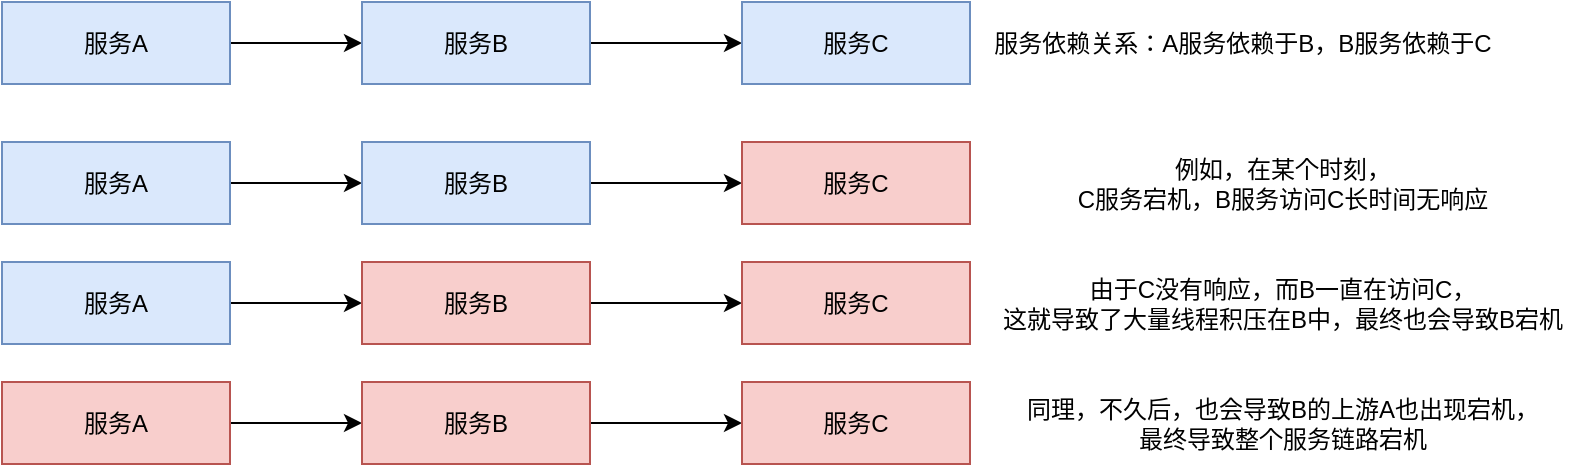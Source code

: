 <mxfile version="13.3.9" type="device"><diagram id="mHcFW2CaEvG3ictgRzjL" name="Page-1"><mxGraphModel dx="1106" dy="1003" grid="1" gridSize="10" guides="1" tooltips="1" connect="1" arrows="1" fold="1" page="1" pageScale="1" pageWidth="1169" pageHeight="1654" math="0" shadow="0"><root><mxCell id="0"/><mxCell id="1" parent="0"/><mxCell id="BUXPeMITUYs7bWSVcNj8-5" style="edgeStyle=orthogonalEdgeStyle;rounded=0;orthogonalLoop=1;jettySize=auto;html=1;entryX=0;entryY=0.5;entryDx=0;entryDy=0;" edge="1" parent="1" source="BUXPeMITUYs7bWSVcNj8-2" target="BUXPeMITUYs7bWSVcNj8-3"><mxGeometry relative="1" as="geometry"/></mxCell><mxCell id="BUXPeMITUYs7bWSVcNj8-2" value="服务A" style="rounded=0;whiteSpace=wrap;html=1;fillColor=#dae8fc;strokeColor=#6c8ebf;" vertex="1" parent="1"><mxGeometry x="250" y="140" width="114" height="41" as="geometry"/></mxCell><mxCell id="BUXPeMITUYs7bWSVcNj8-6" style="edgeStyle=orthogonalEdgeStyle;rounded=0;orthogonalLoop=1;jettySize=auto;html=1;" edge="1" parent="1" source="BUXPeMITUYs7bWSVcNj8-3" target="BUXPeMITUYs7bWSVcNj8-4"><mxGeometry relative="1" as="geometry"/></mxCell><mxCell id="BUXPeMITUYs7bWSVcNj8-3" value="服务B" style="rounded=0;whiteSpace=wrap;html=1;fillColor=#dae8fc;strokeColor=#6c8ebf;" vertex="1" parent="1"><mxGeometry x="430" y="140" width="114" height="41" as="geometry"/></mxCell><mxCell id="BUXPeMITUYs7bWSVcNj8-4" value="服务C" style="rounded=0;whiteSpace=wrap;html=1;fillColor=#dae8fc;strokeColor=#6c8ebf;" vertex="1" parent="1"><mxGeometry x="620" y="140" width="114" height="41" as="geometry"/></mxCell><mxCell id="BUXPeMITUYs7bWSVcNj8-7" style="edgeStyle=orthogonalEdgeStyle;rounded=0;orthogonalLoop=1;jettySize=auto;html=1;entryX=0;entryY=0.5;entryDx=0;entryDy=0;" edge="1" source="BUXPeMITUYs7bWSVcNj8-8" target="BUXPeMITUYs7bWSVcNj8-10" parent="1"><mxGeometry relative="1" as="geometry"/></mxCell><mxCell id="BUXPeMITUYs7bWSVcNj8-8" value="服务A" style="rounded=0;whiteSpace=wrap;html=1;fillColor=#dae8fc;strokeColor=#6c8ebf;" vertex="1" parent="1"><mxGeometry x="250" y="210" width="114" height="41" as="geometry"/></mxCell><mxCell id="BUXPeMITUYs7bWSVcNj8-9" style="edgeStyle=orthogonalEdgeStyle;rounded=0;orthogonalLoop=1;jettySize=auto;html=1;" edge="1" source="BUXPeMITUYs7bWSVcNj8-10" target="BUXPeMITUYs7bWSVcNj8-11" parent="1"><mxGeometry relative="1" as="geometry"/></mxCell><mxCell id="BUXPeMITUYs7bWSVcNj8-10" value="服务B" style="rounded=0;whiteSpace=wrap;html=1;fillColor=#dae8fc;strokeColor=#6c8ebf;" vertex="1" parent="1"><mxGeometry x="430" y="210" width="114" height="41" as="geometry"/></mxCell><mxCell id="BUXPeMITUYs7bWSVcNj8-11" value="服务C" style="rounded=0;whiteSpace=wrap;html=1;fillColor=#f8cecc;strokeColor=#b85450;" vertex="1" parent="1"><mxGeometry x="620" y="210" width="114" height="41" as="geometry"/></mxCell><mxCell id="BUXPeMITUYs7bWSVcNj8-12" style="edgeStyle=orthogonalEdgeStyle;rounded=0;orthogonalLoop=1;jettySize=auto;html=1;entryX=0;entryY=0.5;entryDx=0;entryDy=0;" edge="1" source="BUXPeMITUYs7bWSVcNj8-13" target="BUXPeMITUYs7bWSVcNj8-15" parent="1"><mxGeometry relative="1" as="geometry"/></mxCell><mxCell id="BUXPeMITUYs7bWSVcNj8-13" value="服务A" style="rounded=0;whiteSpace=wrap;html=1;fillColor=#dae8fc;strokeColor=#6c8ebf;" vertex="1" parent="1"><mxGeometry x="250" y="270" width="114" height="41" as="geometry"/></mxCell><mxCell id="BUXPeMITUYs7bWSVcNj8-14" style="edgeStyle=orthogonalEdgeStyle;rounded=0;orthogonalLoop=1;jettySize=auto;html=1;" edge="1" source="BUXPeMITUYs7bWSVcNj8-15" target="BUXPeMITUYs7bWSVcNj8-16" parent="1"><mxGeometry relative="1" as="geometry"/></mxCell><mxCell id="BUXPeMITUYs7bWSVcNj8-15" value="服务B" style="rounded=0;whiteSpace=wrap;html=1;fillColor=#f8cecc;strokeColor=#b85450;" vertex="1" parent="1"><mxGeometry x="430" y="270" width="114" height="41" as="geometry"/></mxCell><mxCell id="BUXPeMITUYs7bWSVcNj8-16" value="服务C" style="rounded=0;whiteSpace=wrap;html=1;fillColor=#f8cecc;strokeColor=#b85450;" vertex="1" parent="1"><mxGeometry x="620" y="270" width="114" height="41" as="geometry"/></mxCell><mxCell id="BUXPeMITUYs7bWSVcNj8-17" style="edgeStyle=orthogonalEdgeStyle;rounded=0;orthogonalLoop=1;jettySize=auto;html=1;entryX=0;entryY=0.5;entryDx=0;entryDy=0;" edge="1" source="BUXPeMITUYs7bWSVcNj8-18" target="BUXPeMITUYs7bWSVcNj8-20" parent="1"><mxGeometry relative="1" as="geometry"/></mxCell><mxCell id="BUXPeMITUYs7bWSVcNj8-18" value="服务A" style="rounded=0;whiteSpace=wrap;html=1;fillColor=#f8cecc;strokeColor=#b85450;" vertex="1" parent="1"><mxGeometry x="250" y="330" width="114" height="41" as="geometry"/></mxCell><mxCell id="BUXPeMITUYs7bWSVcNj8-19" style="edgeStyle=orthogonalEdgeStyle;rounded=0;orthogonalLoop=1;jettySize=auto;html=1;" edge="1" source="BUXPeMITUYs7bWSVcNj8-20" target="BUXPeMITUYs7bWSVcNj8-21" parent="1"><mxGeometry relative="1" as="geometry"/></mxCell><mxCell id="BUXPeMITUYs7bWSVcNj8-20" value="服务B" style="rounded=0;whiteSpace=wrap;html=1;fillColor=#f8cecc;strokeColor=#b85450;" vertex="1" parent="1"><mxGeometry x="430" y="330" width="114" height="41" as="geometry"/></mxCell><mxCell id="BUXPeMITUYs7bWSVcNj8-21" value="服务C" style="rounded=0;whiteSpace=wrap;html=1;fillColor=#f8cecc;strokeColor=#b85450;" vertex="1" parent="1"><mxGeometry x="620" y="330" width="114" height="41" as="geometry"/></mxCell><mxCell id="BUXPeMITUYs7bWSVcNj8-24" value="服务依赖关系：A服务依赖于B，B服务依赖于C" style="text;html=1;align=center;verticalAlign=middle;resizable=0;points=[];autosize=1;" vertex="1" parent="1"><mxGeometry x="740" y="150.5" width="260" height="20" as="geometry"/></mxCell><mxCell id="BUXPeMITUYs7bWSVcNj8-25" value="例如，在某个时刻，&lt;br&gt;C服务宕机，B服务访问C长时间无响应" style="text;html=1;align=center;verticalAlign=middle;resizable=0;points=[];autosize=1;" vertex="1" parent="1"><mxGeometry x="780" y="215.5" width="220" height="30" as="geometry"/></mxCell><mxCell id="BUXPeMITUYs7bWSVcNj8-26" value="由于C没有响应，而B一直在访问C，&lt;br&gt;这就导致了大量线程积压在B中，最终也会导致B宕机" style="text;html=1;align=center;verticalAlign=middle;resizable=0;points=[];autosize=1;" vertex="1" parent="1"><mxGeometry x="740" y="275.5" width="300" height="30" as="geometry"/></mxCell><mxCell id="BUXPeMITUYs7bWSVcNj8-27" value="同理，不久后，也会导致B的上游A也出现宕机，&lt;br&gt;最终导致整个服务链路宕机" style="text;html=1;align=center;verticalAlign=middle;resizable=0;points=[];autosize=1;" vertex="1" parent="1"><mxGeometry x="755" y="335.5" width="270" height="30" as="geometry"/></mxCell></root></mxGraphModel></diagram></mxfile>